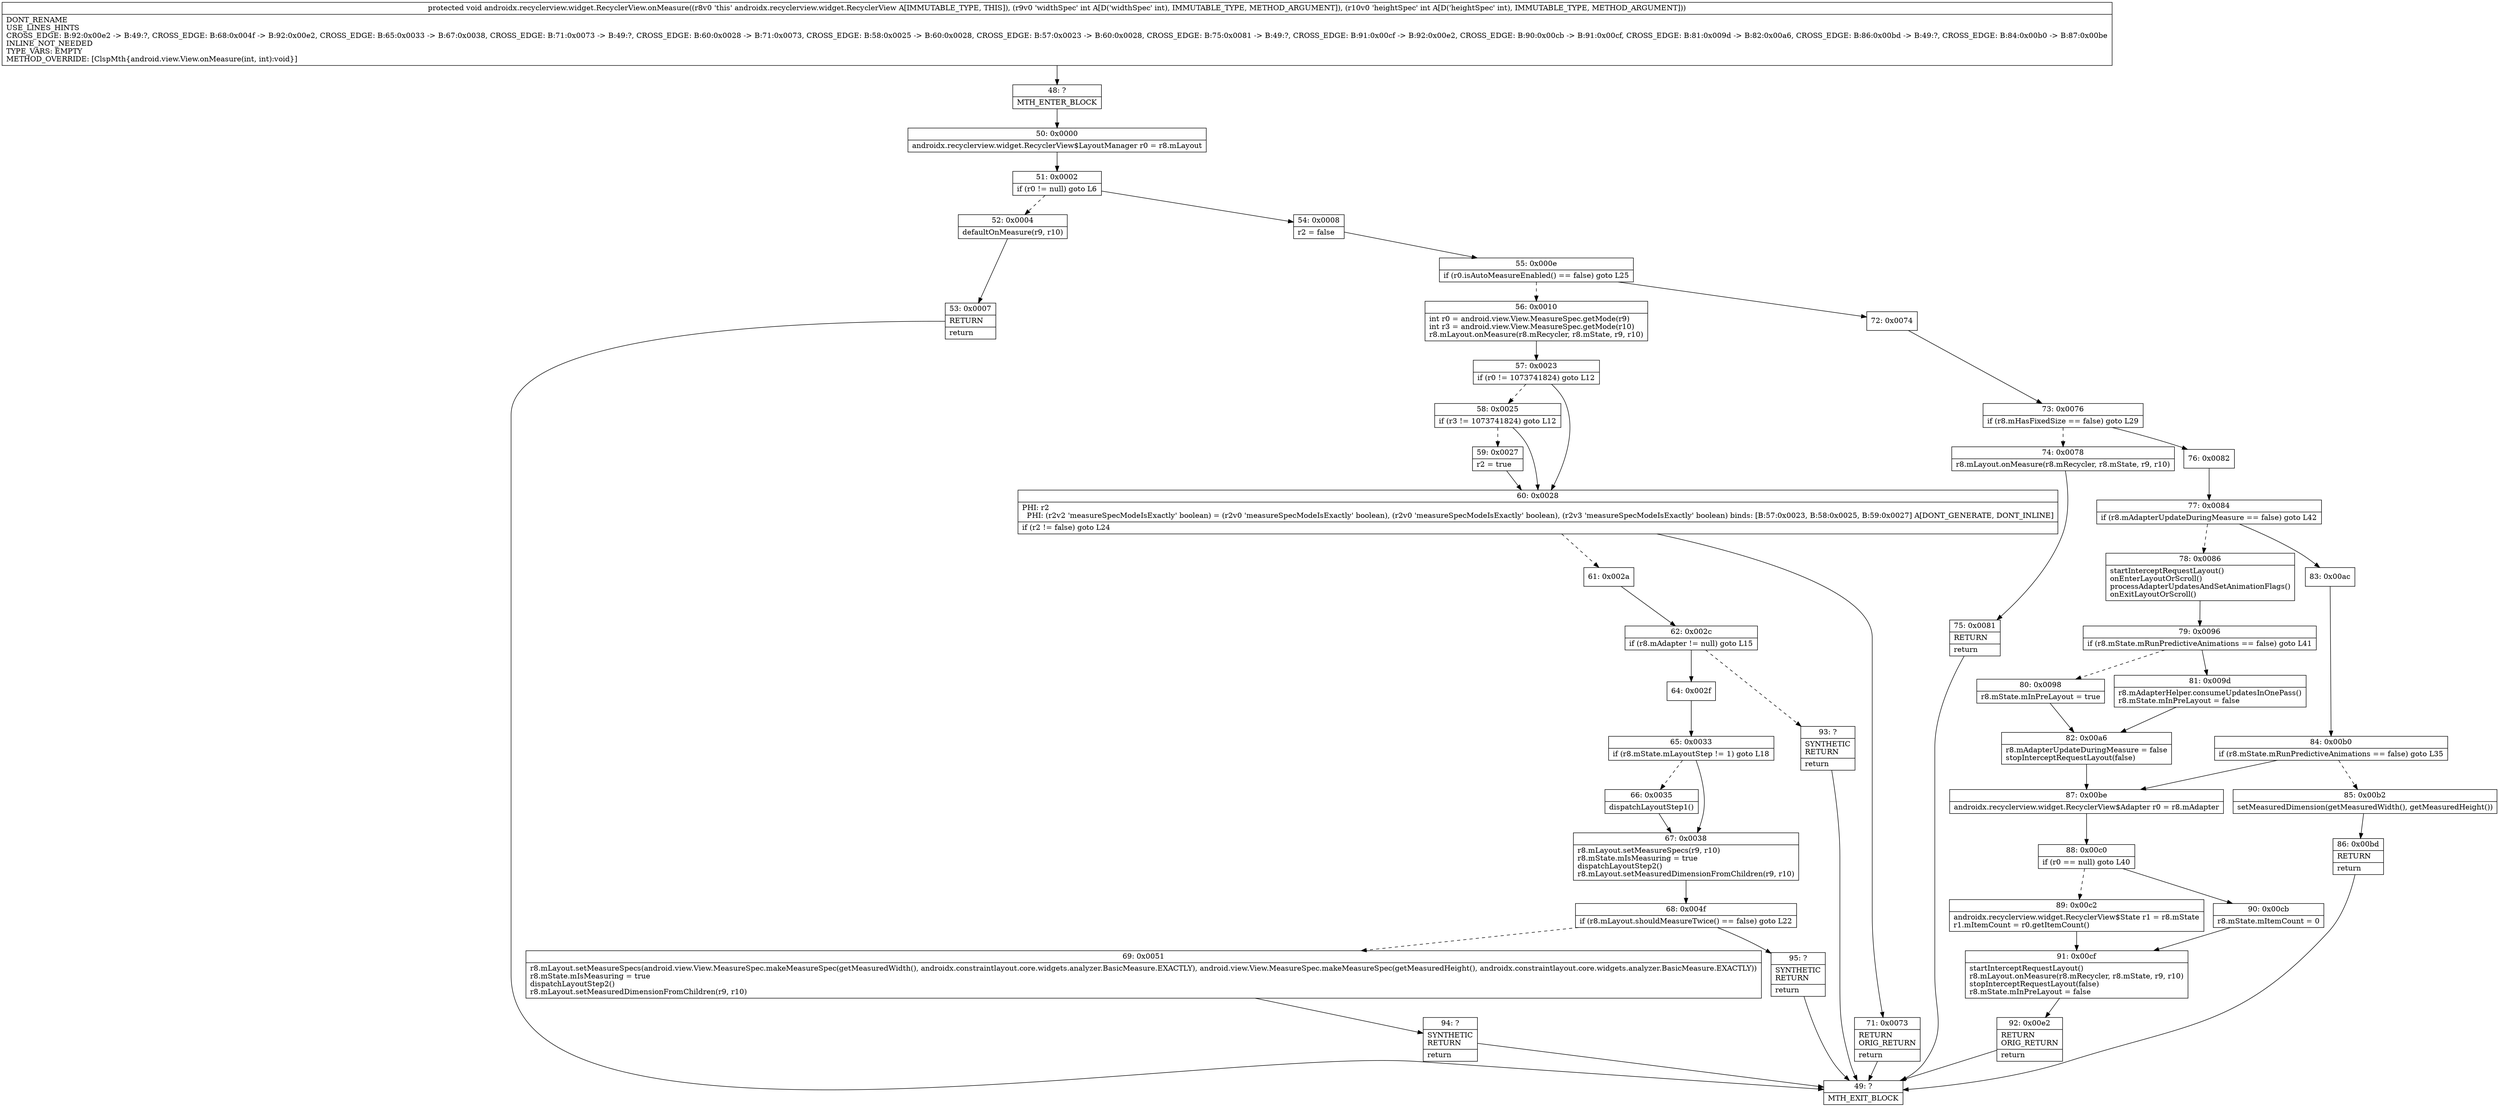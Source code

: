 digraph "CFG forandroidx.recyclerview.widget.RecyclerView.onMeasure(II)V" {
Node_48 [shape=record,label="{48\:\ ?|MTH_ENTER_BLOCK\l}"];
Node_50 [shape=record,label="{50\:\ 0x0000|androidx.recyclerview.widget.RecyclerView$LayoutManager r0 = r8.mLayout\l}"];
Node_51 [shape=record,label="{51\:\ 0x0002|if (r0 != null) goto L6\l}"];
Node_52 [shape=record,label="{52\:\ 0x0004|defaultOnMeasure(r9, r10)\l}"];
Node_53 [shape=record,label="{53\:\ 0x0007|RETURN\l|return\l}"];
Node_49 [shape=record,label="{49\:\ ?|MTH_EXIT_BLOCK\l}"];
Node_54 [shape=record,label="{54\:\ 0x0008|r2 = false\l}"];
Node_55 [shape=record,label="{55\:\ 0x000e|if (r0.isAutoMeasureEnabled() == false) goto L25\l}"];
Node_56 [shape=record,label="{56\:\ 0x0010|int r0 = android.view.View.MeasureSpec.getMode(r9)\lint r3 = android.view.View.MeasureSpec.getMode(r10)\lr8.mLayout.onMeasure(r8.mRecycler, r8.mState, r9, r10)\l}"];
Node_57 [shape=record,label="{57\:\ 0x0023|if (r0 != 1073741824) goto L12\l}"];
Node_58 [shape=record,label="{58\:\ 0x0025|if (r3 != 1073741824) goto L12\l}"];
Node_59 [shape=record,label="{59\:\ 0x0027|r2 = true\l}"];
Node_60 [shape=record,label="{60\:\ 0x0028|PHI: r2 \l  PHI: (r2v2 'measureSpecModeIsExactly' boolean) = (r2v0 'measureSpecModeIsExactly' boolean), (r2v0 'measureSpecModeIsExactly' boolean), (r2v3 'measureSpecModeIsExactly' boolean) binds: [B:57:0x0023, B:58:0x0025, B:59:0x0027] A[DONT_GENERATE, DONT_INLINE]\l|if (r2 != false) goto L24\l}"];
Node_61 [shape=record,label="{61\:\ 0x002a}"];
Node_62 [shape=record,label="{62\:\ 0x002c|if (r8.mAdapter != null) goto L15\l}"];
Node_64 [shape=record,label="{64\:\ 0x002f}"];
Node_65 [shape=record,label="{65\:\ 0x0033|if (r8.mState.mLayoutStep != 1) goto L18\l}"];
Node_66 [shape=record,label="{66\:\ 0x0035|dispatchLayoutStep1()\l}"];
Node_67 [shape=record,label="{67\:\ 0x0038|r8.mLayout.setMeasureSpecs(r9, r10)\lr8.mState.mIsMeasuring = true\ldispatchLayoutStep2()\lr8.mLayout.setMeasuredDimensionFromChildren(r9, r10)\l}"];
Node_68 [shape=record,label="{68\:\ 0x004f|if (r8.mLayout.shouldMeasureTwice() == false) goto L22\l}"];
Node_69 [shape=record,label="{69\:\ 0x0051|r8.mLayout.setMeasureSpecs(android.view.View.MeasureSpec.makeMeasureSpec(getMeasuredWidth(), androidx.constraintlayout.core.widgets.analyzer.BasicMeasure.EXACTLY), android.view.View.MeasureSpec.makeMeasureSpec(getMeasuredHeight(), androidx.constraintlayout.core.widgets.analyzer.BasicMeasure.EXACTLY))\lr8.mState.mIsMeasuring = true\ldispatchLayoutStep2()\lr8.mLayout.setMeasuredDimensionFromChildren(r9, r10)\l}"];
Node_94 [shape=record,label="{94\:\ ?|SYNTHETIC\lRETURN\l|return\l}"];
Node_95 [shape=record,label="{95\:\ ?|SYNTHETIC\lRETURN\l|return\l}"];
Node_93 [shape=record,label="{93\:\ ?|SYNTHETIC\lRETURN\l|return\l}"];
Node_71 [shape=record,label="{71\:\ 0x0073|RETURN\lORIG_RETURN\l|return\l}"];
Node_72 [shape=record,label="{72\:\ 0x0074}"];
Node_73 [shape=record,label="{73\:\ 0x0076|if (r8.mHasFixedSize == false) goto L29\l}"];
Node_74 [shape=record,label="{74\:\ 0x0078|r8.mLayout.onMeasure(r8.mRecycler, r8.mState, r9, r10)\l}"];
Node_75 [shape=record,label="{75\:\ 0x0081|RETURN\l|return\l}"];
Node_76 [shape=record,label="{76\:\ 0x0082}"];
Node_77 [shape=record,label="{77\:\ 0x0084|if (r8.mAdapterUpdateDuringMeasure == false) goto L42\l}"];
Node_78 [shape=record,label="{78\:\ 0x0086|startInterceptRequestLayout()\lonEnterLayoutOrScroll()\lprocessAdapterUpdatesAndSetAnimationFlags()\lonExitLayoutOrScroll()\l}"];
Node_79 [shape=record,label="{79\:\ 0x0096|if (r8.mState.mRunPredictiveAnimations == false) goto L41\l}"];
Node_80 [shape=record,label="{80\:\ 0x0098|r8.mState.mInPreLayout = true\l}"];
Node_82 [shape=record,label="{82\:\ 0x00a6|r8.mAdapterUpdateDuringMeasure = false\lstopInterceptRequestLayout(false)\l}"];
Node_87 [shape=record,label="{87\:\ 0x00be|androidx.recyclerview.widget.RecyclerView$Adapter r0 = r8.mAdapter\l}"];
Node_88 [shape=record,label="{88\:\ 0x00c0|if (r0 == null) goto L40\l}"];
Node_89 [shape=record,label="{89\:\ 0x00c2|androidx.recyclerview.widget.RecyclerView$State r1 = r8.mState\lr1.mItemCount = r0.getItemCount()\l}"];
Node_91 [shape=record,label="{91\:\ 0x00cf|startInterceptRequestLayout()\lr8.mLayout.onMeasure(r8.mRecycler, r8.mState, r9, r10)\lstopInterceptRequestLayout(false)\lr8.mState.mInPreLayout = false\l}"];
Node_92 [shape=record,label="{92\:\ 0x00e2|RETURN\lORIG_RETURN\l|return\l}"];
Node_90 [shape=record,label="{90\:\ 0x00cb|r8.mState.mItemCount = 0\l}"];
Node_81 [shape=record,label="{81\:\ 0x009d|r8.mAdapterHelper.consumeUpdatesInOnePass()\lr8.mState.mInPreLayout = false\l}"];
Node_83 [shape=record,label="{83\:\ 0x00ac}"];
Node_84 [shape=record,label="{84\:\ 0x00b0|if (r8.mState.mRunPredictiveAnimations == false) goto L35\l}"];
Node_85 [shape=record,label="{85\:\ 0x00b2|setMeasuredDimension(getMeasuredWidth(), getMeasuredHeight())\l}"];
Node_86 [shape=record,label="{86\:\ 0x00bd|RETURN\l|return\l}"];
MethodNode[shape=record,label="{protected void androidx.recyclerview.widget.RecyclerView.onMeasure((r8v0 'this' androidx.recyclerview.widget.RecyclerView A[IMMUTABLE_TYPE, THIS]), (r9v0 'widthSpec' int A[D('widthSpec' int), IMMUTABLE_TYPE, METHOD_ARGUMENT]), (r10v0 'heightSpec' int A[D('heightSpec' int), IMMUTABLE_TYPE, METHOD_ARGUMENT]))  | DONT_RENAME\lUSE_LINES_HINTS\lCROSS_EDGE: B:92:0x00e2 \-\> B:49:?, CROSS_EDGE: B:68:0x004f \-\> B:92:0x00e2, CROSS_EDGE: B:65:0x0033 \-\> B:67:0x0038, CROSS_EDGE: B:71:0x0073 \-\> B:49:?, CROSS_EDGE: B:60:0x0028 \-\> B:71:0x0073, CROSS_EDGE: B:58:0x0025 \-\> B:60:0x0028, CROSS_EDGE: B:57:0x0023 \-\> B:60:0x0028, CROSS_EDGE: B:75:0x0081 \-\> B:49:?, CROSS_EDGE: B:91:0x00cf \-\> B:92:0x00e2, CROSS_EDGE: B:90:0x00cb \-\> B:91:0x00cf, CROSS_EDGE: B:81:0x009d \-\> B:82:0x00a6, CROSS_EDGE: B:86:0x00bd \-\> B:49:?, CROSS_EDGE: B:84:0x00b0 \-\> B:87:0x00be\lINLINE_NOT_NEEDED\lTYPE_VARS: EMPTY\lMETHOD_OVERRIDE: [ClspMth\{android.view.View.onMeasure(int, int):void\}]\l}"];
MethodNode -> Node_48;Node_48 -> Node_50;
Node_50 -> Node_51;
Node_51 -> Node_52[style=dashed];
Node_51 -> Node_54;
Node_52 -> Node_53;
Node_53 -> Node_49;
Node_54 -> Node_55;
Node_55 -> Node_56[style=dashed];
Node_55 -> Node_72;
Node_56 -> Node_57;
Node_57 -> Node_58[style=dashed];
Node_57 -> Node_60;
Node_58 -> Node_59[style=dashed];
Node_58 -> Node_60;
Node_59 -> Node_60;
Node_60 -> Node_61[style=dashed];
Node_60 -> Node_71;
Node_61 -> Node_62;
Node_62 -> Node_64;
Node_62 -> Node_93[style=dashed];
Node_64 -> Node_65;
Node_65 -> Node_66[style=dashed];
Node_65 -> Node_67;
Node_66 -> Node_67;
Node_67 -> Node_68;
Node_68 -> Node_69[style=dashed];
Node_68 -> Node_95;
Node_69 -> Node_94;
Node_94 -> Node_49;
Node_95 -> Node_49;
Node_93 -> Node_49;
Node_71 -> Node_49;
Node_72 -> Node_73;
Node_73 -> Node_74[style=dashed];
Node_73 -> Node_76;
Node_74 -> Node_75;
Node_75 -> Node_49;
Node_76 -> Node_77;
Node_77 -> Node_78[style=dashed];
Node_77 -> Node_83;
Node_78 -> Node_79;
Node_79 -> Node_80[style=dashed];
Node_79 -> Node_81;
Node_80 -> Node_82;
Node_82 -> Node_87;
Node_87 -> Node_88;
Node_88 -> Node_89[style=dashed];
Node_88 -> Node_90;
Node_89 -> Node_91;
Node_91 -> Node_92;
Node_92 -> Node_49;
Node_90 -> Node_91;
Node_81 -> Node_82;
Node_83 -> Node_84;
Node_84 -> Node_85[style=dashed];
Node_84 -> Node_87;
Node_85 -> Node_86;
Node_86 -> Node_49;
}

